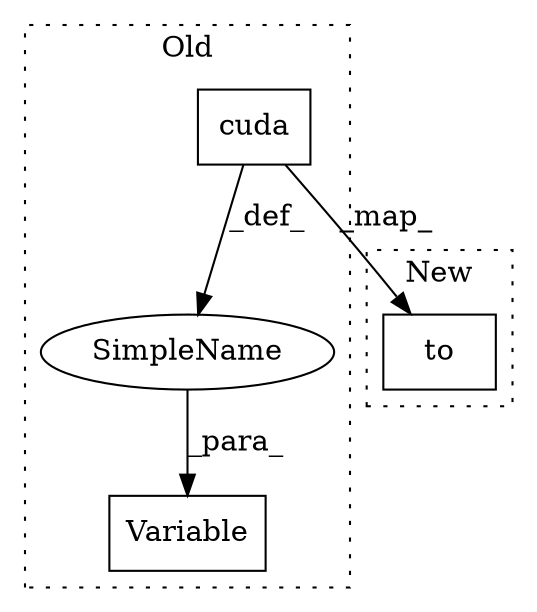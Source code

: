 digraph G {
subgraph cluster0 {
1 [label="cuda" a="32" s="11456" l="6" shape="box"];
3 [label="Variable" a="32" s="11428,11467" l="9,1" shape="box"];
4 [label="SimpleName" a="42" s="" l="" shape="ellipse"];
label = "Old";
style="dotted";
}
subgraph cluster1 {
2 [label="to" a="32" s="11299,11308" l="3,1" shape="box"];
label = "New";
style="dotted";
}
1 -> 2 [label="_map_"];
1 -> 4 [label="_def_"];
4 -> 3 [label="_para_"];
}